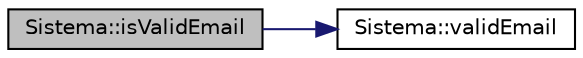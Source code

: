 digraph "Sistema::isValidEmail"
{
  edge [fontname="Helvetica",fontsize="10",labelfontname="Helvetica",labelfontsize="10"];
  node [fontname="Helvetica",fontsize="10",shape=record];
  rankdir="LR";
  Node28 [label="Sistema::isValidEmail",height=0.2,width=0.4,color="black", fillcolor="grey75", style="filled", fontcolor="black"];
  Node28 -> Node29 [color="midnightblue",fontsize="10",style="solid"];
  Node29 [label="Sistema::validEmail",height=0.2,width=0.4,color="black", fillcolor="white", style="filled",URL="$class_sistema.html#a0421323f2c7a5e372b54a40998ed8e69"];
}
